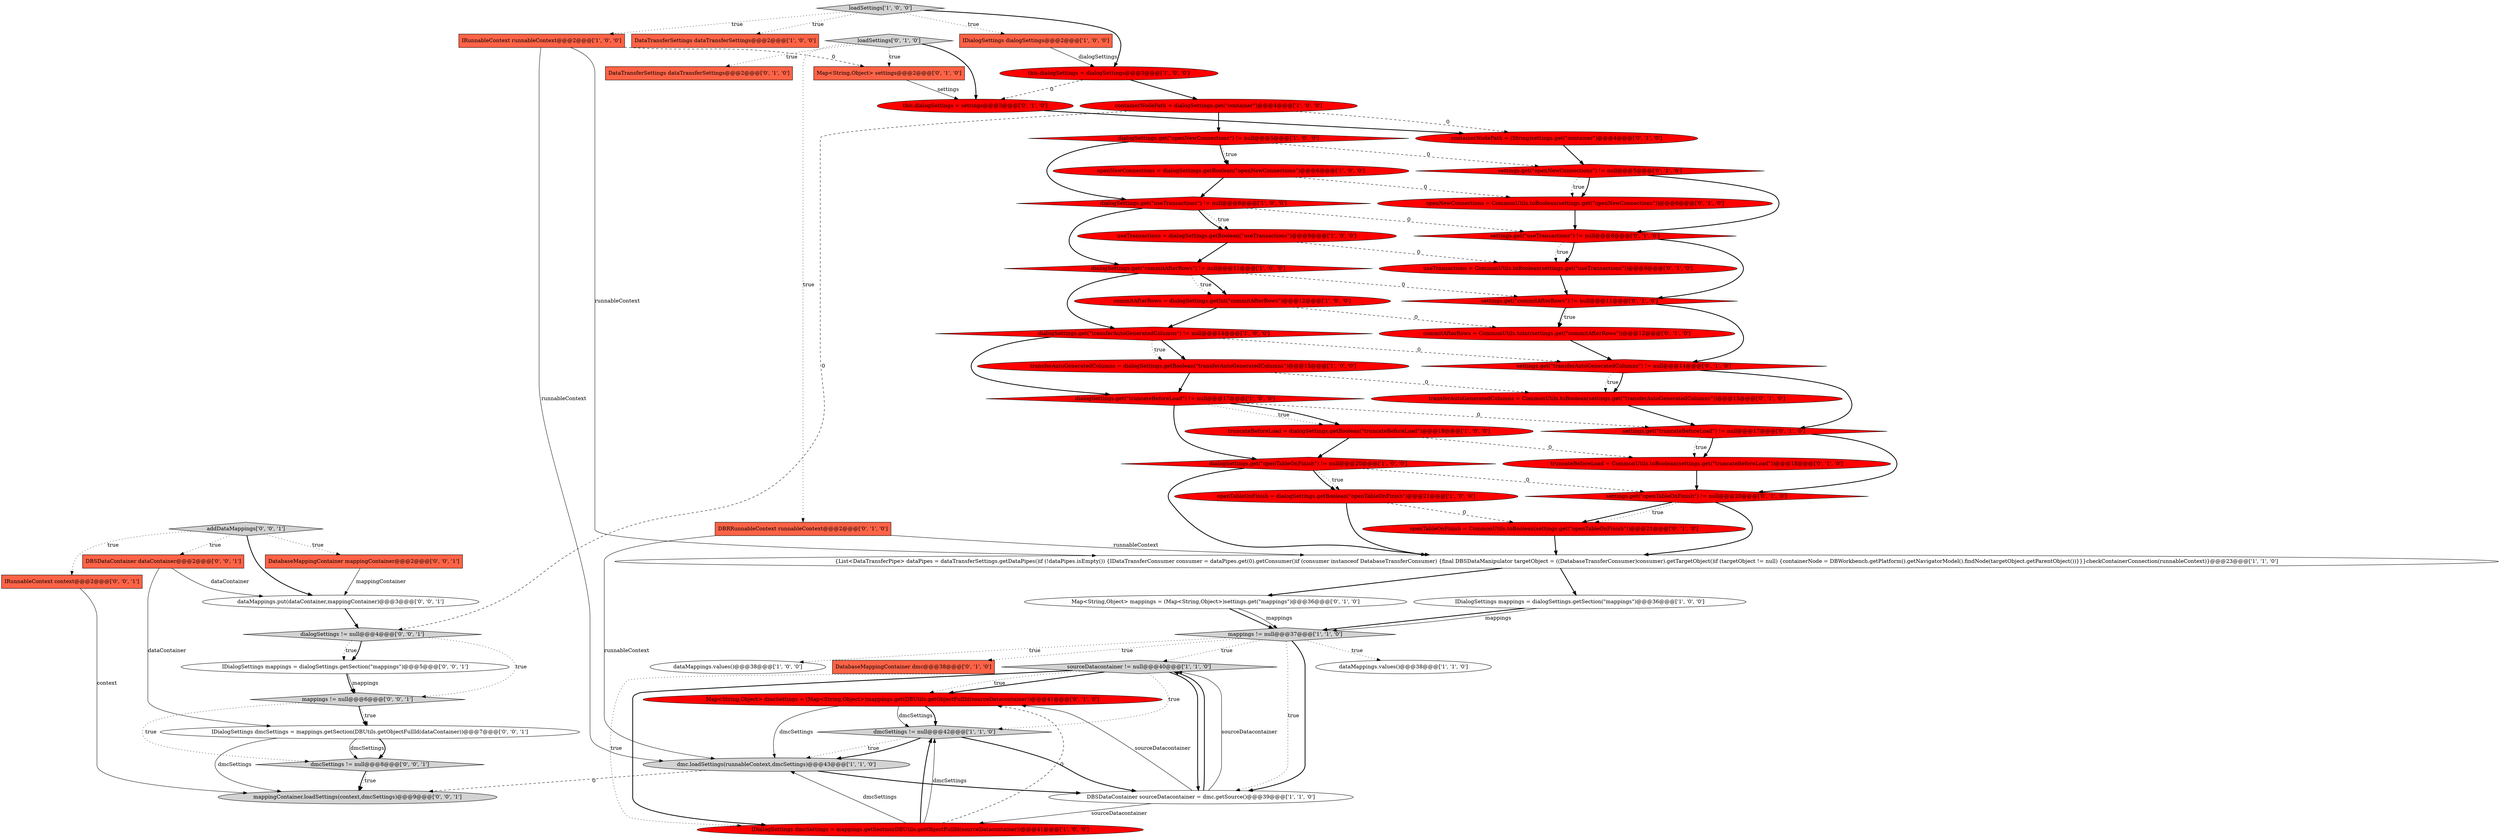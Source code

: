 digraph {
35 [style = filled, label = "containerNodePath = (String)settings.get(\"container\")@@@4@@@['0', '1', '0']", fillcolor = red, shape = ellipse image = "AAA1AAABBB2BBB"];
55 [style = filled, label = "dataMappings.put(dataContainer,mappingContainer)@@@3@@@['0', '0', '1']", fillcolor = white, shape = ellipse image = "AAA0AAABBB3BBB"];
59 [style = filled, label = "dmcSettings != null@@@8@@@['0', '0', '1']", fillcolor = lightgray, shape = diamond image = "AAA0AAABBB3BBB"];
2 [style = filled, label = "mappings != null@@@37@@@['1', '1', '0']", fillcolor = lightgray, shape = diamond image = "AAA0AAABBB1BBB"];
9 [style = filled, label = "DataTransferSettings dataTransferSettings@@@2@@@['1', '0', '0']", fillcolor = tomato, shape = box image = "AAA0AAABBB1BBB"];
54 [style = filled, label = "DatabaseMappingContainer mappingContainer@@@2@@@['0', '0', '1']", fillcolor = tomato, shape = box image = "AAA0AAABBB3BBB"];
52 [style = filled, label = "dialogSettings != null@@@4@@@['0', '0', '1']", fillcolor = lightgray, shape = diamond image = "AAA0AAABBB3BBB"];
15 [style = filled, label = "dialogSettings.get(\"commitAfterRows\") != null@@@11@@@['1', '0', '0']", fillcolor = red, shape = diamond image = "AAA1AAABBB1BBB"];
20 [style = filled, label = "{List<DataTransferPipe> dataPipes = dataTransferSettings.getDataPipes()if (!dataPipes.isEmpty()) {IDataTransferConsumer consumer = dataPipes.get(0).getConsumer()if (consumer instanceof DatabaseTransferConsumer) {final DBSDataManipulator targetObject = ((DatabaseTransferConsumer)consumer).getTargetObject()if (targetObject != null) {containerNode = DBWorkbench.getPlatform().getNavigatorModel().findNode(targetObject.getParentObject())}}}checkContainerConnection(runnableContext)}@@@23@@@['1', '1', '0']", fillcolor = white, shape = ellipse image = "AAA0AAABBB1BBB"];
38 [style = filled, label = "this.dialogSettings = settings@@@3@@@['0', '1', '0']", fillcolor = red, shape = ellipse image = "AAA1AAABBB2BBB"];
39 [style = filled, label = "loadSettings['0', '1', '0']", fillcolor = lightgray, shape = diamond image = "AAA0AAABBB2BBB"];
45 [style = filled, label = "Map<String,Object> dmcSettings = (Map<String,Object>)mappings.get(DBUtils.getObjectFullId(sourceDatacontainer))@@@41@@@['0', '1', '0']", fillcolor = red, shape = ellipse image = "AAA1AAABBB2BBB"];
37 [style = filled, label = "openNewConnections = CommonUtils.toBoolean(settings.get(\"openNewConnections\"))@@@6@@@['0', '1', '0']", fillcolor = red, shape = ellipse image = "AAA1AAABBB2BBB"];
13 [style = filled, label = "dmcSettings != null@@@42@@@['1', '1', '0']", fillcolor = lightgray, shape = diamond image = "AAA0AAABBB1BBB"];
47 [style = filled, label = "Map<String,Object> settings@@@2@@@['0', '1', '0']", fillcolor = tomato, shape = box image = "AAA1AAABBB2BBB"];
58 [style = filled, label = "addDataMappings['0', '0', '1']", fillcolor = lightgray, shape = diamond image = "AAA0AAABBB3BBB"];
42 [style = filled, label = "settings.get(\"openNewConnections\") != null@@@5@@@['0', '1', '0']", fillcolor = red, shape = diamond image = "AAA1AAABBB2BBB"];
17 [style = filled, label = "containerNodePath = dialogSettings.get(\"container\")@@@4@@@['1', '0', '0']", fillcolor = red, shape = ellipse image = "AAA1AAABBB1BBB"];
22 [style = filled, label = "IRunnableContext runnableContext@@@2@@@['1', '0', '0']", fillcolor = tomato, shape = box image = "AAA1AAABBB1BBB"];
26 [style = filled, label = "dialogSettings.get(\"truncateBeforeLoad\") != null@@@17@@@['1', '0', '0']", fillcolor = red, shape = diamond image = "AAA1AAABBB1BBB"];
30 [style = filled, label = "truncateBeforeLoad = CommonUtils.toBoolean(settings.get(\"truncateBeforeLoad\"))@@@18@@@['0', '1', '0']", fillcolor = red, shape = ellipse image = "AAA1AAABBB2BBB"];
44 [style = filled, label = "commitAfterRows = CommonUtils.toInt(settings.get(\"commitAfterRows\"))@@@12@@@['0', '1', '0']", fillcolor = red, shape = ellipse image = "AAA1AAABBB2BBB"];
32 [style = filled, label = "settings.get(\"transferAutoGeneratedColumns\") != null@@@14@@@['0', '1', '0']", fillcolor = red, shape = diamond image = "AAA1AAABBB2BBB"];
11 [style = filled, label = "IDialogSettings dmcSettings = mappings.getSection(DBUtils.getObjectFullId(sourceDatacontainer))@@@41@@@['1', '0', '0']", fillcolor = red, shape = ellipse image = "AAA1AAABBB1BBB"];
40 [style = filled, label = "useTransactions = CommonUtils.toBoolean(settings.get(\"useTransactions\"))@@@9@@@['0', '1', '0']", fillcolor = red, shape = ellipse image = "AAA1AAABBB2BBB"];
24 [style = filled, label = "dialogSettings.get(\"useTransactions\") != null@@@8@@@['1', '0', '0']", fillcolor = red, shape = diamond image = "AAA1AAABBB1BBB"];
56 [style = filled, label = "IDialogSettings dmcSettings = mappings.getSection(DBUtils.getObjectFullId(dataContainer))@@@7@@@['0', '0', '1']", fillcolor = white, shape = ellipse image = "AAA0AAABBB3BBB"];
5 [style = filled, label = "useTransactions = dialogSettings.getBoolean(\"useTransactions\")@@@9@@@['1', '0', '0']", fillcolor = red, shape = ellipse image = "AAA1AAABBB1BBB"];
50 [style = filled, label = "mappings != null@@@6@@@['0', '0', '1']", fillcolor = lightgray, shape = diamond image = "AAA0AAABBB3BBB"];
27 [style = filled, label = "dialogSettings.get(\"transferAutoGeneratedColumns\") != null@@@14@@@['1', '0', '0']", fillcolor = red, shape = diamond image = "AAA1AAABBB1BBB"];
23 [style = filled, label = "loadSettings['1', '0', '0']", fillcolor = lightgray, shape = diamond image = "AAA0AAABBB1BBB"];
18 [style = filled, label = "dataMappings.values()@@@38@@@['1', '1', '0']", fillcolor = white, shape = ellipse image = "AAA0AAABBB1BBB"];
49 [style = filled, label = "IDialogSettings mappings = dialogSettings.getSection(\"mappings\")@@@5@@@['0', '0', '1']", fillcolor = white, shape = ellipse image = "AAA0AAABBB3BBB"];
34 [style = filled, label = "DataTransferSettings dataTransferSettings@@@2@@@['0', '1', '0']", fillcolor = tomato, shape = box image = "AAA0AAABBB2BBB"];
4 [style = filled, label = "transferAutoGeneratedColumns = dialogSettings.getBoolean(\"transferAutoGeneratedColumns\")@@@15@@@['1', '0', '0']", fillcolor = red, shape = ellipse image = "AAA1AAABBB1BBB"];
10 [style = filled, label = "dataMappings.values()@@@38@@@['1', '0', '0']", fillcolor = white, shape = ellipse image = "AAA0AAABBB1BBB"];
0 [style = filled, label = "openTableOnFinish = dialogSettings.getBoolean(\"openTableOnFinish\")@@@21@@@['1', '0', '0']", fillcolor = red, shape = ellipse image = "AAA1AAABBB1BBB"];
31 [style = filled, label = "DatabaseMappingContainer dmc@@@38@@@['0', '1', '0']", fillcolor = tomato, shape = box image = "AAA0AAABBB2BBB"];
51 [style = filled, label = "IRunnableContext context@@@2@@@['0', '0', '1']", fillcolor = tomato, shape = box image = "AAA0AAABBB3BBB"];
41 [style = filled, label = "openTableOnFinish = CommonUtils.toBoolean(settings.get(\"openTableOnFinish\"))@@@21@@@['0', '1', '0']", fillcolor = red, shape = ellipse image = "AAA1AAABBB2BBB"];
48 [style = filled, label = "settings.get(\"commitAfterRows\") != null@@@11@@@['0', '1', '0']", fillcolor = red, shape = diamond image = "AAA1AAABBB2BBB"];
7 [style = filled, label = "openNewConnections = dialogSettings.getBoolean(\"openNewConnections\")@@@6@@@['1', '0', '0']", fillcolor = red, shape = ellipse image = "AAA1AAABBB1BBB"];
43 [style = filled, label = "settings.get(\"useTransactions\") != null@@@8@@@['0', '1', '0']", fillcolor = red, shape = diamond image = "AAA1AAABBB2BBB"];
57 [style = filled, label = "DBSDataContainer dataContainer@@@2@@@['0', '0', '1']", fillcolor = tomato, shape = box image = "AAA0AAABBB3BBB"];
3 [style = filled, label = "IDialogSettings mappings = dialogSettings.getSection(\"mappings\")@@@36@@@['1', '0', '0']", fillcolor = white, shape = ellipse image = "AAA0AAABBB1BBB"];
21 [style = filled, label = "dialogSettings.get(\"openNewConnections\") != null@@@5@@@['1', '0', '0']", fillcolor = red, shape = diamond image = "AAA1AAABBB1BBB"];
16 [style = filled, label = "dialogSettings.get(\"openTableOnFinish\") != null@@@20@@@['1', '0', '0']", fillcolor = red, shape = diamond image = "AAA1AAABBB1BBB"];
29 [style = filled, label = "settings.get(\"truncateBeforeLoad\") != null@@@17@@@['0', '1', '0']", fillcolor = red, shape = diamond image = "AAA1AAABBB2BBB"];
25 [style = filled, label = "sourceDatacontainer != null@@@40@@@['1', '1', '0']", fillcolor = lightgray, shape = diamond image = "AAA0AAABBB1BBB"];
53 [style = filled, label = "mappingContainer.loadSettings(context,dmcSettings)@@@9@@@['0', '0', '1']", fillcolor = lightgray, shape = ellipse image = "AAA0AAABBB3BBB"];
1 [style = filled, label = "this.dialogSettings = dialogSettings@@@3@@@['1', '0', '0']", fillcolor = red, shape = ellipse image = "AAA1AAABBB1BBB"];
14 [style = filled, label = "IDialogSettings dialogSettings@@@2@@@['1', '0', '0']", fillcolor = tomato, shape = box image = "AAA0AAABBB1BBB"];
46 [style = filled, label = "Map<String,Object> mappings = (Map<String,Object>)settings.get(\"mappings\")@@@36@@@['0', '1', '0']", fillcolor = white, shape = ellipse image = "AAA0AAABBB2BBB"];
28 [style = filled, label = "DBRRunnableContext runnableContext@@@2@@@['0', '1', '0']", fillcolor = tomato, shape = box image = "AAA0AAABBB2BBB"];
36 [style = filled, label = "transferAutoGeneratedColumns = CommonUtils.toBoolean(settings.get(\"transferAutoGeneratedColumns\"))@@@15@@@['0', '1', '0']", fillcolor = red, shape = ellipse image = "AAA1AAABBB2BBB"];
6 [style = filled, label = "dmc.loadSettings(runnableContext,dmcSettings)@@@43@@@['1', '1', '0']", fillcolor = lightgray, shape = ellipse image = "AAA0AAABBB1BBB"];
8 [style = filled, label = "commitAfterRows = dialogSettings.getInt(\"commitAfterRows\")@@@12@@@['1', '0', '0']", fillcolor = red, shape = ellipse image = "AAA1AAABBB1BBB"];
12 [style = filled, label = "DBSDataContainer sourceDatacontainer = dmc.getSource()@@@39@@@['1', '1', '0']", fillcolor = white, shape = ellipse image = "AAA0AAABBB1BBB"];
33 [style = filled, label = "settings.get(\"openTableOnFinish\") != null@@@20@@@['0', '1', '0']", fillcolor = red, shape = diamond image = "AAA1AAABBB2BBB"];
19 [style = filled, label = "truncateBeforeLoad = dialogSettings.getBoolean(\"truncateBeforeLoad\")@@@18@@@['1', '0', '0']", fillcolor = red, shape = ellipse image = "AAA1AAABBB1BBB"];
56->59 [style = solid, label="dmcSettings"];
16->0 [style = bold, label=""];
29->30 [style = bold, label=""];
25->45 [style = bold, label=""];
23->22 [style = dotted, label="true"];
36->29 [style = bold, label=""];
46->2 [style = bold, label=""];
17->35 [style = dashed, label="0"];
48->44 [style = dotted, label="true"];
5->15 [style = bold, label=""];
50->56 [style = bold, label=""];
26->19 [style = dotted, label="true"];
39->47 [style = dotted, label="true"];
21->24 [style = bold, label=""];
5->40 [style = dashed, label="0"];
17->52 [style = dashed, label="0"];
28->20 [style = solid, label="runnableContext"];
41->20 [style = bold, label=""];
2->18 [style = dotted, label="true"];
25->11 [style = dotted, label="true"];
45->13 [style = solid, label="dmcSettings"];
51->53 [style = solid, label="context"];
2->25 [style = dotted, label="true"];
43->40 [style = bold, label=""];
37->43 [style = bold, label=""];
57->56 [style = solid, label="dataContainer"];
15->8 [style = dotted, label="true"];
4->36 [style = dashed, label="0"];
19->30 [style = dashed, label="0"];
24->43 [style = dashed, label="0"];
28->6 [style = solid, label="runnableContext"];
21->7 [style = dotted, label="true"];
11->13 [style = bold, label=""];
39->38 [style = bold, label=""];
1->38 [style = dashed, label="0"];
58->51 [style = dotted, label="true"];
16->33 [style = dashed, label="0"];
11->6 [style = solid, label="dmcSettings"];
8->27 [style = bold, label=""];
26->29 [style = dashed, label="0"];
17->21 [style = bold, label=""];
24->5 [style = dotted, label="true"];
2->10 [style = dotted, label="true"];
13->6 [style = dotted, label="true"];
49->50 [style = solid, label="mappings"];
58->54 [style = dotted, label="true"];
33->41 [style = bold, label=""];
20->3 [style = bold, label=""];
48->44 [style = bold, label=""];
50->59 [style = dotted, label="true"];
32->36 [style = dotted, label="true"];
6->53 [style = dashed, label="0"];
23->9 [style = dotted, label="true"];
24->5 [style = bold, label=""];
1->17 [style = bold, label=""];
25->45 [style = dotted, label="true"];
26->16 [style = bold, label=""];
23->14 [style = dotted, label="true"];
7->24 [style = bold, label=""];
13->12 [style = bold, label=""];
0->41 [style = dashed, label="0"];
3->2 [style = bold, label=""];
45->6 [style = solid, label="dmcSettings"];
44->32 [style = bold, label=""];
12->11 [style = solid, label="sourceDatacontainer"];
2->12 [style = dotted, label="true"];
48->32 [style = bold, label=""];
21->7 [style = bold, label=""];
32->36 [style = bold, label=""];
0->20 [style = bold, label=""];
54->55 [style = solid, label="mappingContainer"];
38->35 [style = bold, label=""];
16->20 [style = bold, label=""];
39->34 [style = dotted, label="true"];
27->26 [style = bold, label=""];
42->37 [style = bold, label=""];
57->55 [style = solid, label="dataContainer"];
30->33 [style = bold, label=""];
35->42 [style = bold, label=""];
56->53 [style = solid, label="dmcSettings"];
15->48 [style = dashed, label="0"];
25->13 [style = dotted, label="true"];
26->19 [style = bold, label=""];
12->45 [style = solid, label="sourceDatacontainer"];
27->4 [style = dotted, label="true"];
21->42 [style = dashed, label="0"];
49->50 [style = bold, label=""];
59->53 [style = bold, label=""];
14->1 [style = solid, label="dialogSettings"];
19->16 [style = bold, label=""];
52->50 [style = dotted, label="true"];
46->2 [style = solid, label="mappings"];
59->53 [style = dotted, label="true"];
27->32 [style = dashed, label="0"];
43->40 [style = dotted, label="true"];
11->13 [style = solid, label="dmcSettings"];
33->41 [style = dotted, label="true"];
8->44 [style = dashed, label="0"];
13->6 [style = bold, label=""];
55->52 [style = bold, label=""];
56->59 [style = bold, label=""];
15->8 [style = bold, label=""];
24->15 [style = bold, label=""];
6->12 [style = bold, label=""];
22->47 [style = dashed, label="0"];
3->2 [style = solid, label="mappings"];
42->43 [style = bold, label=""];
52->49 [style = dotted, label="true"];
33->20 [style = bold, label=""];
40->48 [style = bold, label=""];
52->49 [style = bold, label=""];
58->57 [style = dotted, label="true"];
43->48 [style = bold, label=""];
20->46 [style = bold, label=""];
4->26 [style = bold, label=""];
45->13 [style = bold, label=""];
58->55 [style = bold, label=""];
22->20 [style = solid, label="runnableContext"];
2->31 [style = dotted, label="true"];
12->25 [style = solid, label="sourceDatacontainer"];
2->12 [style = bold, label=""];
47->38 [style = solid, label="settings"];
32->29 [style = bold, label=""];
27->4 [style = bold, label=""];
29->33 [style = bold, label=""];
22->6 [style = solid, label="runnableContext"];
16->0 [style = dotted, label="true"];
25->12 [style = bold, label=""];
25->11 [style = bold, label=""];
12->25 [style = bold, label=""];
50->56 [style = dotted, label="true"];
29->30 [style = dotted, label="true"];
23->1 [style = bold, label=""];
7->37 [style = dashed, label="0"];
39->28 [style = dotted, label="true"];
15->27 [style = bold, label=""];
42->37 [style = dotted, label="true"];
11->45 [style = dashed, label="0"];
}

